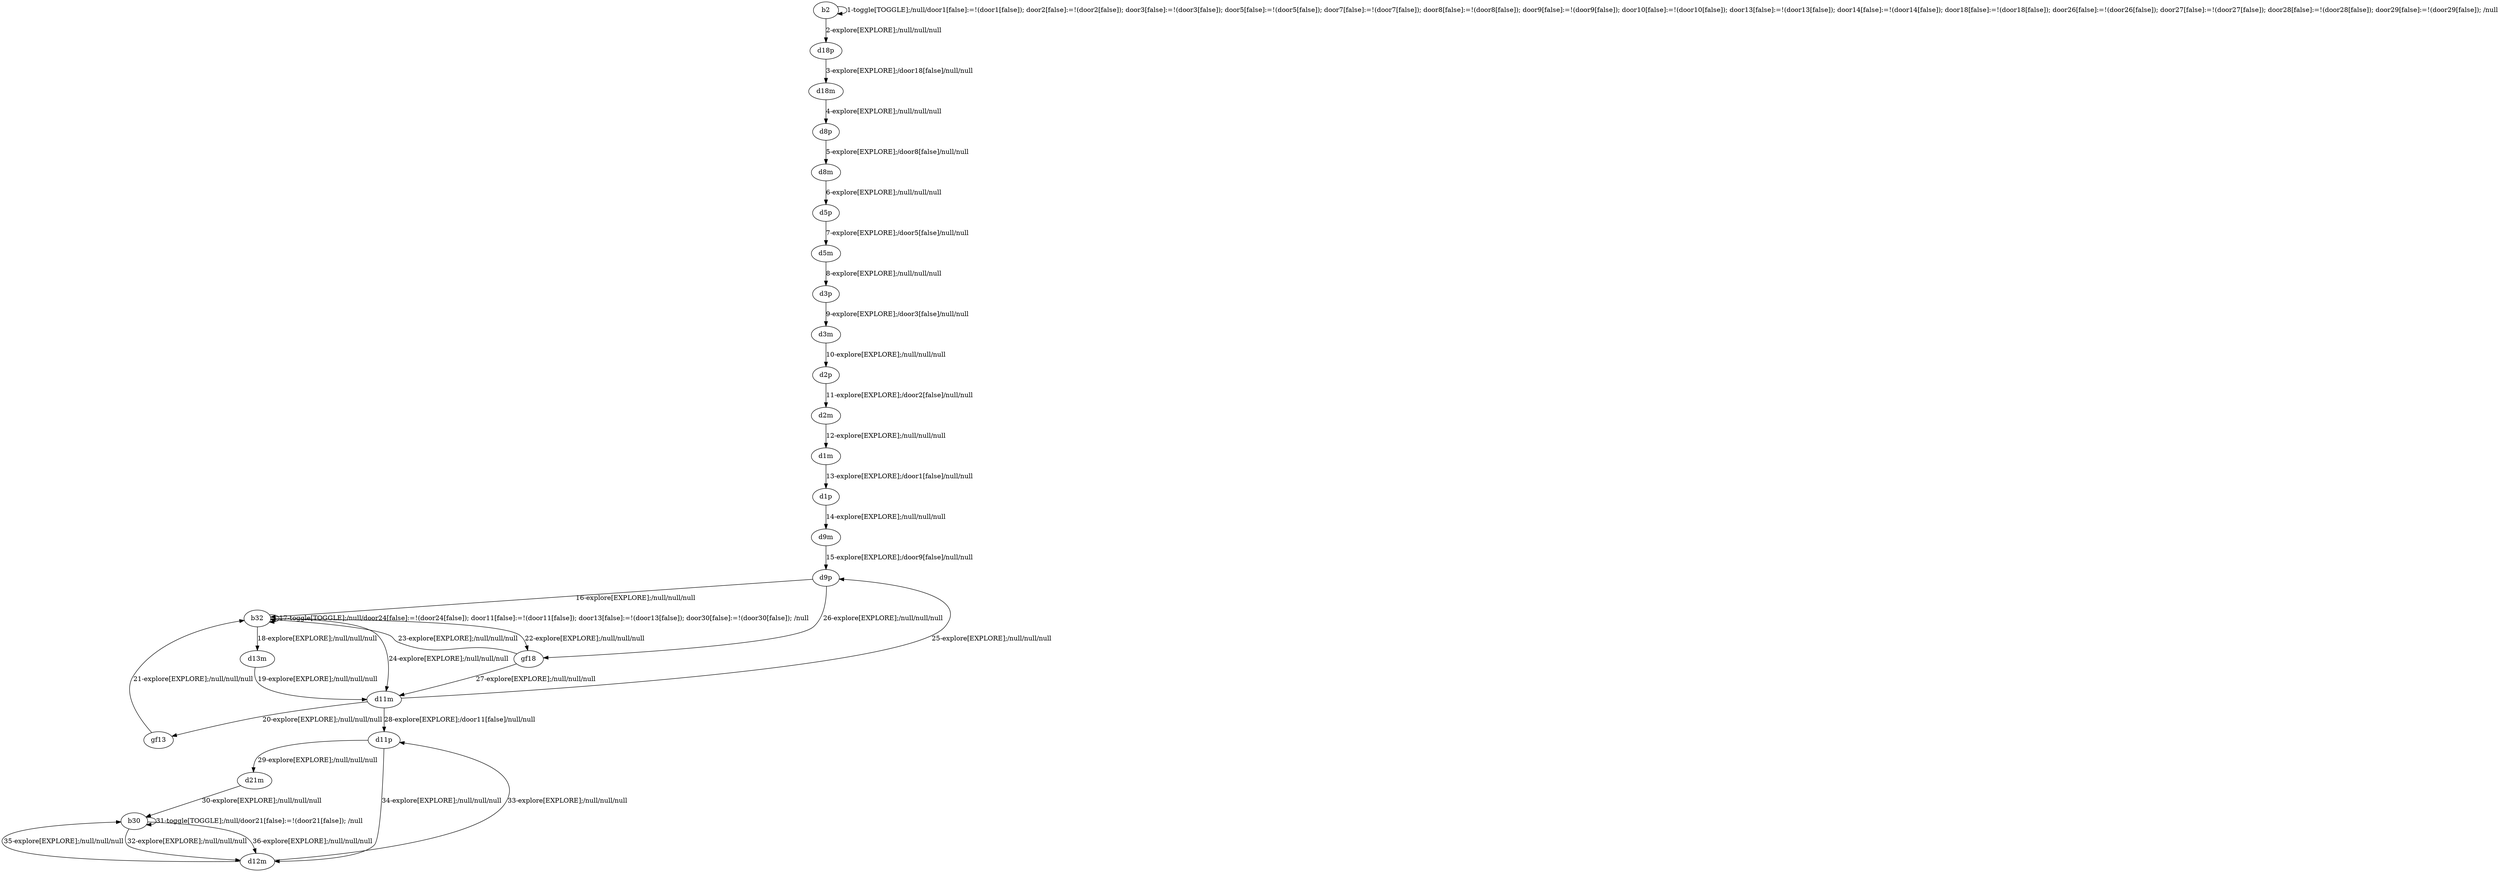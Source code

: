 # Total number of goals covered by this test: 5
# b30 --> d12m
# d21m --> b30
# d12m --> d11p
# d12m --> b30
# d11p --> d12m

digraph g {
"b2" -> "b2" [label = "1-toggle[TOGGLE];/null/door1[false]:=!(door1[false]); door2[false]:=!(door2[false]); door3[false]:=!(door3[false]); door5[false]:=!(door5[false]); door7[false]:=!(door7[false]); door8[false]:=!(door8[false]); door9[false]:=!(door9[false]); door10[false]:=!(door10[false]); door13[false]:=!(door13[false]); door14[false]:=!(door14[false]); door18[false]:=!(door18[false]); door26[false]:=!(door26[false]); door27[false]:=!(door27[false]); door28[false]:=!(door28[false]); door29[false]:=!(door29[false]); /null"];
"b2" -> "d18p" [label = "2-explore[EXPLORE];/null/null/null"];
"d18p" -> "d18m" [label = "3-explore[EXPLORE];/door18[false]/null/null"];
"d18m" -> "d8p" [label = "4-explore[EXPLORE];/null/null/null"];
"d8p" -> "d8m" [label = "5-explore[EXPLORE];/door8[false]/null/null"];
"d8m" -> "d5p" [label = "6-explore[EXPLORE];/null/null/null"];
"d5p" -> "d5m" [label = "7-explore[EXPLORE];/door5[false]/null/null"];
"d5m" -> "d3p" [label = "8-explore[EXPLORE];/null/null/null"];
"d3p" -> "d3m" [label = "9-explore[EXPLORE];/door3[false]/null/null"];
"d3m" -> "d2p" [label = "10-explore[EXPLORE];/null/null/null"];
"d2p" -> "d2m" [label = "11-explore[EXPLORE];/door2[false]/null/null"];
"d2m" -> "d1m" [label = "12-explore[EXPLORE];/null/null/null"];
"d1m" -> "d1p" [label = "13-explore[EXPLORE];/door1[false]/null/null"];
"d1p" -> "d9m" [label = "14-explore[EXPLORE];/null/null/null"];
"d9m" -> "d9p" [label = "15-explore[EXPLORE];/door9[false]/null/null"];
"d9p" -> "b32" [label = "16-explore[EXPLORE];/null/null/null"];
"b32" -> "b32" [label = "17-toggle[TOGGLE];/null/door24[false]:=!(door24[false]); door11[false]:=!(door11[false]); door13[false]:=!(door13[false]); door30[false]:=!(door30[false]); /null"];
"b32" -> "d13m" [label = "18-explore[EXPLORE];/null/null/null"];
"d13m" -> "d11m" [label = "19-explore[EXPLORE];/null/null/null"];
"d11m" -> "gf13" [label = "20-explore[EXPLORE];/null/null/null"];
"gf13" -> "b32" [label = "21-explore[EXPLORE];/null/null/null"];
"b32" -> "gf18" [label = "22-explore[EXPLORE];/null/null/null"];
"gf18" -> "b32" [label = "23-explore[EXPLORE];/null/null/null"];
"b32" -> "d11m" [label = "24-explore[EXPLORE];/null/null/null"];
"d11m" -> "d9p" [label = "25-explore[EXPLORE];/null/null/null"];
"d9p" -> "gf18" [label = "26-explore[EXPLORE];/null/null/null"];
"gf18" -> "d11m" [label = "27-explore[EXPLORE];/null/null/null"];
"d11m" -> "d11p" [label = "28-explore[EXPLORE];/door11[false]/null/null"];
"d11p" -> "d21m" [label = "29-explore[EXPLORE];/null/null/null"];
"d21m" -> "b30" [label = "30-explore[EXPLORE];/null/null/null"];
"b30" -> "b30" [label = "31-toggle[TOGGLE];/null/door21[false]:=!(door21[false]); /null"];
"b30" -> "d12m" [label = "32-explore[EXPLORE];/null/null/null"];
"d12m" -> "d11p" [label = "33-explore[EXPLORE];/null/null/null"];
"d11p" -> "d12m" [label = "34-explore[EXPLORE];/null/null/null"];
"d12m" -> "b30" [label = "35-explore[EXPLORE];/null/null/null"];
"b30" -> "d12m" [label = "36-explore[EXPLORE];/null/null/null"];
}